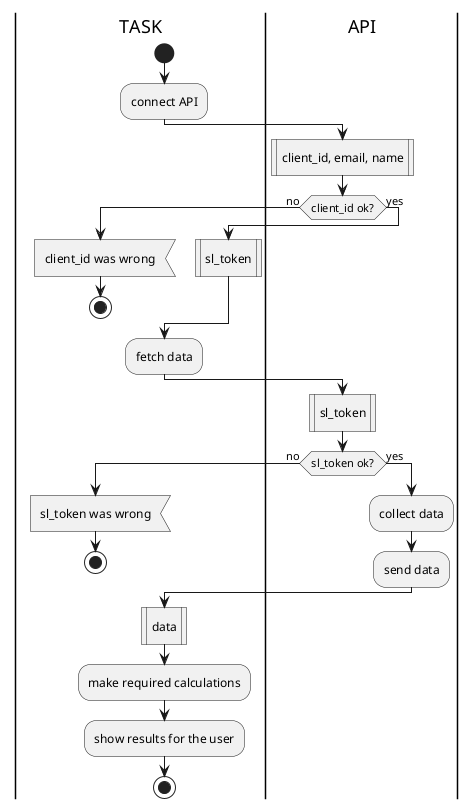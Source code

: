 @startuml
|TASK|
start
:connect API;
|API|
:client_id, email, name|

if (client_id ok?) then (no)
    |TASK|
    :client_id was wrong<
    stop;    
else (yes)
    |TASK|
    :sl_token|
endif
:fetch data;

|API|
:sl_token|
if (sl_token ok?) then (no)
    |TASK|
    :sl_token was wrong<
    stop;
else (yes)
    |API|
    :collect data;
    :send data;
endif

|TASK|
:data|
:make required calculations;
:show results for the user;

stop
@enduml